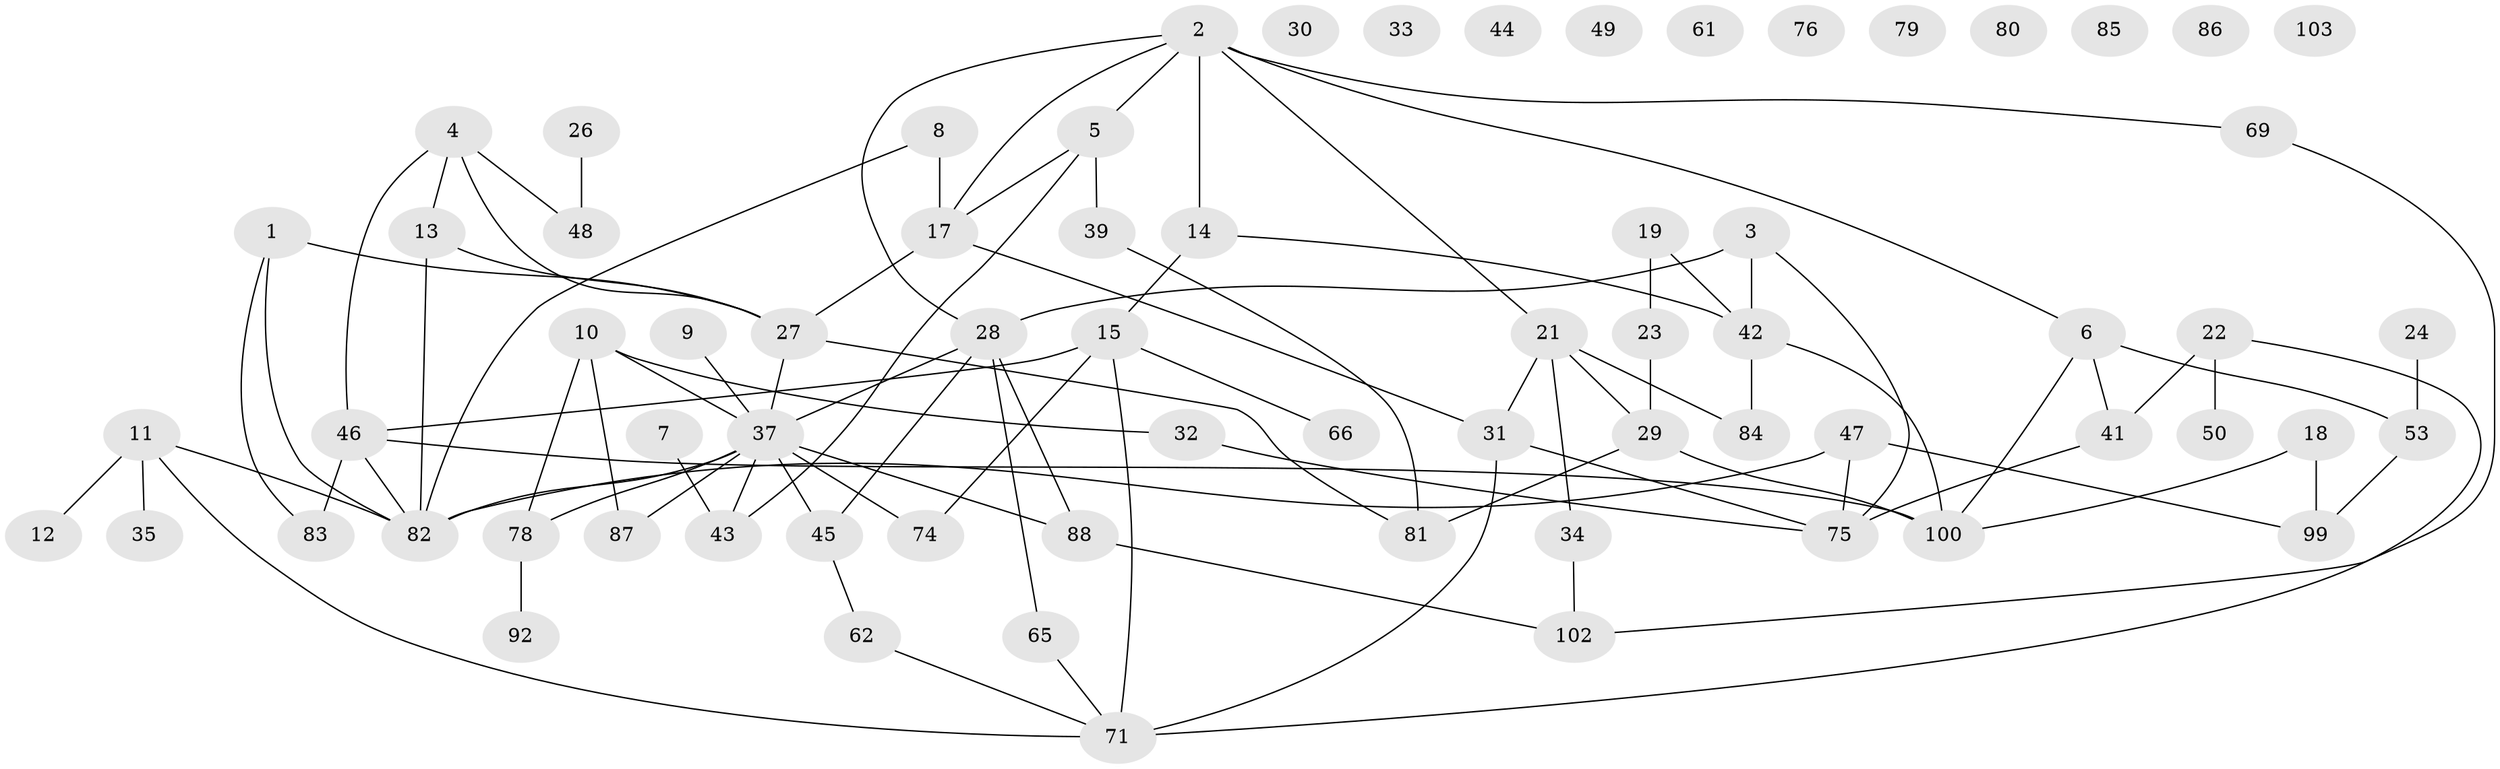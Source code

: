 // original degree distribution, {4: 0.13333333333333333, 3: 0.23809523809523808, 2: 0.2761904761904762, 5: 0.06666666666666667, 1: 0.1619047619047619, 6: 0.01904761904761905, 0: 0.09523809523809523, 7: 0.009523809523809525}
// Generated by graph-tools (version 1.1) at 2025/41/03/06/25 10:41:20]
// undirected, 70 vertices, 95 edges
graph export_dot {
graph [start="1"]
  node [color=gray90,style=filled];
  1 [super="+64"];
  2 [super="+20"];
  3 [super="+36"];
  4 [super="+59"];
  5 [super="+104"];
  6;
  7;
  8;
  9 [super="+54"];
  10 [super="+58"];
  11 [super="+38"];
  12;
  13 [super="+57"];
  14 [super="+16"];
  15 [super="+95"];
  17 [super="+52"];
  18 [super="+25"];
  19;
  21 [super="+89"];
  22 [super="+105"];
  23 [super="+72"];
  24;
  26;
  27 [super="+68"];
  28 [super="+40"];
  29 [super="+51"];
  30;
  31;
  32;
  33;
  34;
  35;
  37 [super="+96"];
  39 [super="+60"];
  41 [super="+73"];
  42 [super="+94"];
  43 [super="+63"];
  44;
  45 [super="+77"];
  46 [super="+55"];
  47 [super="+70"];
  48 [super="+67"];
  49;
  50;
  53 [super="+56"];
  61;
  62;
  65;
  66;
  69;
  71 [super="+101"];
  74;
  75 [super="+90"];
  76 [super="+98"];
  78 [super="+93"];
  79;
  80;
  81;
  82 [super="+91"];
  83;
  84 [super="+97"];
  85;
  86;
  87;
  88;
  92;
  99;
  100;
  102;
  103;
  1 -- 82;
  1 -- 83;
  1 -- 27;
  2 -- 5;
  2 -- 6;
  2 -- 17;
  2 -- 69;
  2 -- 21;
  2 -- 28;
  2 -- 14;
  3 -- 75;
  3 -- 42;
  3 -- 28;
  4 -- 27;
  4 -- 48;
  4 -- 46;
  4 -- 13;
  5 -- 39;
  5 -- 43;
  5 -- 17;
  6 -- 53;
  6 -- 100;
  6 -- 41;
  7 -- 43;
  8 -- 17;
  8 -- 82;
  9 -- 37;
  10 -- 32;
  10 -- 37;
  10 -- 78;
  10 -- 87;
  11 -- 35;
  11 -- 12;
  11 -- 71;
  11 -- 82;
  13 -- 27;
  13 -- 82;
  14 -- 15;
  14 -- 42;
  15 -- 66;
  15 -- 71;
  15 -- 46;
  15 -- 74;
  17 -- 27;
  17 -- 31;
  18 -- 99;
  18 -- 100;
  19 -- 23;
  19 -- 42;
  21 -- 31;
  21 -- 34;
  21 -- 84;
  21 -- 29;
  22 -- 41;
  22 -- 50;
  22 -- 71;
  23 -- 29;
  24 -- 53;
  26 -- 48;
  27 -- 37;
  27 -- 81;
  28 -- 45;
  28 -- 65;
  28 -- 88;
  28 -- 37;
  29 -- 100;
  29 -- 81;
  31 -- 71;
  31 -- 75;
  32 -- 75;
  34 -- 102;
  37 -- 82;
  37 -- 88;
  37 -- 45;
  37 -- 87;
  37 -- 74;
  37 -- 43;
  37 -- 78;
  39 -- 81;
  41 -- 75;
  42 -- 100;
  42 -- 84;
  45 -- 62;
  46 -- 83;
  46 -- 100;
  46 -- 82;
  47 -- 99;
  47 -- 75;
  47 -- 82;
  53 -- 99;
  62 -- 71;
  65 -- 71;
  69 -- 102;
  78 -- 92;
  88 -- 102;
}
